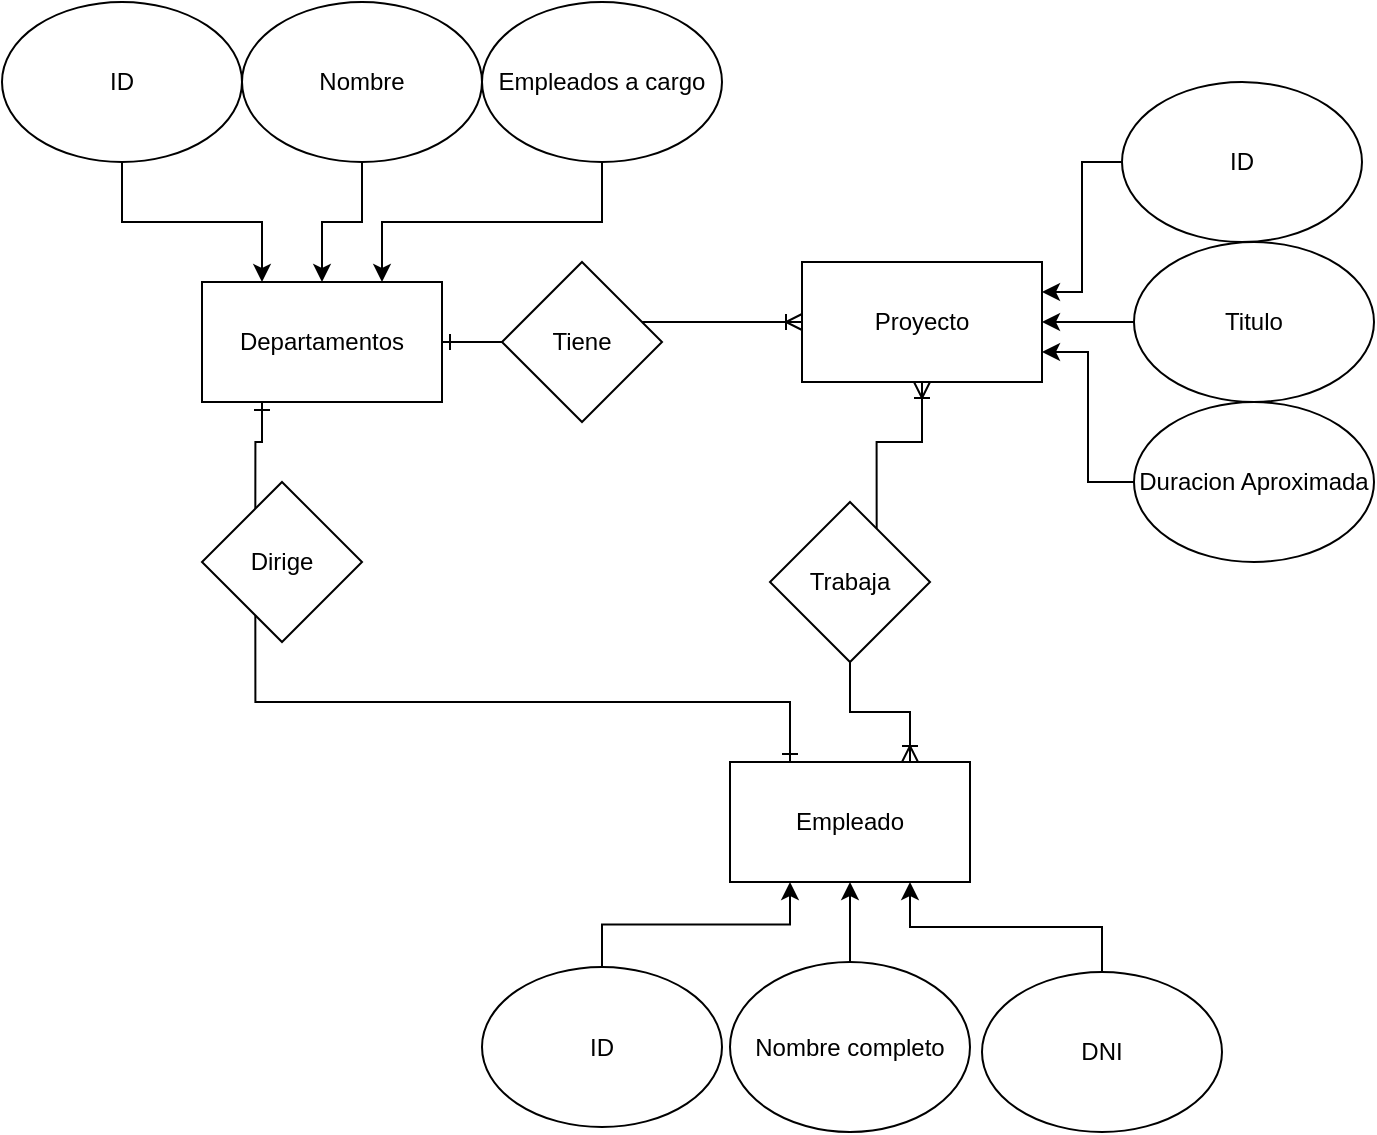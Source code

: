 <mxfile version="20.2.3" type="device"><diagram id="235FjCQtWnk-n9GZ_ud3" name="Página-1"><mxGraphModel dx="1865" dy="689" grid="1" gridSize="10" guides="1" tooltips="1" connect="1" arrows="1" fold="1" page="1" pageScale="1" pageWidth="827" pageHeight="1169" math="0" shadow="0"><root><mxCell id="0"/><mxCell id="1" parent="0"/><mxCell id="_HK-NUbmFywfg61ZETEQ-1" value="Departamentos" style="rounded=0;whiteSpace=wrap;html=1;" vertex="1" parent="1"><mxGeometry x="90" y="160" width="120" height="60" as="geometry"/></mxCell><mxCell id="_HK-NUbmFywfg61ZETEQ-3" style="edgeStyle=orthogonalEdgeStyle;rounded=0;orthogonalLoop=1;jettySize=auto;html=1;exitX=0.25;exitY=0;exitDx=0;exitDy=0;entryX=0.25;entryY=1;entryDx=0;entryDy=0;startArrow=none;endArrow=ERone;endFill=0;" edge="1" parent="1" source="_HK-NUbmFywfg61ZETEQ-4" target="_HK-NUbmFywfg61ZETEQ-1"><mxGeometry relative="1" as="geometry"/></mxCell><mxCell id="_HK-NUbmFywfg61ZETEQ-25" style="edgeStyle=orthogonalEdgeStyle;rounded=0;orthogonalLoop=1;jettySize=auto;html=1;exitX=0.75;exitY=0;exitDx=0;exitDy=0;entryX=0.5;entryY=1;entryDx=0;entryDy=0;startArrow=none;startFill=0;endArrow=ERoneToMany;endFill=0;" edge="1" parent="1" source="_HK-NUbmFywfg61ZETEQ-7" target="_HK-NUbmFywfg61ZETEQ-23"><mxGeometry relative="1" as="geometry"/></mxCell><mxCell id="_HK-NUbmFywfg61ZETEQ-2" value="Empleado" style="rounded=0;whiteSpace=wrap;html=1;" vertex="1" parent="1"><mxGeometry x="354" y="400" width="120" height="60" as="geometry"/></mxCell><mxCell id="_HK-NUbmFywfg61ZETEQ-4" value="Dirige" style="rhombus;whiteSpace=wrap;html=1;" vertex="1" parent="1"><mxGeometry x="90" y="260" width="80" height="80" as="geometry"/></mxCell><mxCell id="_HK-NUbmFywfg61ZETEQ-5" value="" style="edgeStyle=orthogonalEdgeStyle;rounded=0;orthogonalLoop=1;jettySize=auto;html=1;exitX=0.25;exitY=0;exitDx=0;exitDy=0;entryX=0.25;entryY=1;entryDx=0;entryDy=0;endArrow=none;startArrow=ERone;startFill=0;endFill=0;" edge="1" parent="1" source="_HK-NUbmFywfg61ZETEQ-2" target="_HK-NUbmFywfg61ZETEQ-4"><mxGeometry relative="1" as="geometry"><mxPoint x="384" y="420" as="sourcePoint"/><mxPoint x="384" y="210" as="targetPoint"/></mxGeometry></mxCell><mxCell id="_HK-NUbmFywfg61ZETEQ-19" style="edgeStyle=orthogonalEdgeStyle;rounded=0;orthogonalLoop=1;jettySize=auto;html=1;exitX=0.5;exitY=1;exitDx=0;exitDy=0;entryX=0.25;entryY=0;entryDx=0;entryDy=0;startArrow=none;startFill=0;endArrow=classic;endFill=1;" edge="1" parent="1" source="_HK-NUbmFywfg61ZETEQ-10" target="_HK-NUbmFywfg61ZETEQ-1"><mxGeometry relative="1" as="geometry"/></mxCell><mxCell id="_HK-NUbmFywfg61ZETEQ-10" value="ID" style="ellipse;whiteSpace=wrap;html=1;" vertex="1" parent="1"><mxGeometry x="-10" y="20" width="120" height="80" as="geometry"/></mxCell><mxCell id="_HK-NUbmFywfg61ZETEQ-20" style="edgeStyle=orthogonalEdgeStyle;rounded=0;orthogonalLoop=1;jettySize=auto;html=1;exitX=0.5;exitY=1;exitDx=0;exitDy=0;entryX=0.5;entryY=0;entryDx=0;entryDy=0;startArrow=none;startFill=0;endArrow=classic;endFill=1;" edge="1" parent="1" source="_HK-NUbmFywfg61ZETEQ-11" target="_HK-NUbmFywfg61ZETEQ-1"><mxGeometry relative="1" as="geometry"/></mxCell><mxCell id="_HK-NUbmFywfg61ZETEQ-11" value="Nombre" style="ellipse;whiteSpace=wrap;html=1;" vertex="1" parent="1"><mxGeometry x="110" y="20" width="120" height="80" as="geometry"/></mxCell><mxCell id="_HK-NUbmFywfg61ZETEQ-21" style="edgeStyle=orthogonalEdgeStyle;rounded=0;orthogonalLoop=1;jettySize=auto;html=1;exitX=0.5;exitY=1;exitDx=0;exitDy=0;entryX=0.75;entryY=0;entryDx=0;entryDy=0;startArrow=none;startFill=0;endArrow=classic;endFill=1;" edge="1" parent="1" source="_HK-NUbmFywfg61ZETEQ-12" target="_HK-NUbmFywfg61ZETEQ-1"><mxGeometry relative="1" as="geometry"/></mxCell><mxCell id="_HK-NUbmFywfg61ZETEQ-12" value="Empleados a cargo" style="ellipse;whiteSpace=wrap;html=1;" vertex="1" parent="1"><mxGeometry x="230" y="20" width="120" height="80" as="geometry"/></mxCell><mxCell id="_HK-NUbmFywfg61ZETEQ-16" style="edgeStyle=orthogonalEdgeStyle;rounded=0;orthogonalLoop=1;jettySize=auto;html=1;exitX=0.5;exitY=0;exitDx=0;exitDy=0;entryX=0.25;entryY=1;entryDx=0;entryDy=0;startArrow=none;startFill=0;endArrow=classic;endFill=1;" edge="1" parent="1" source="_HK-NUbmFywfg61ZETEQ-13" target="_HK-NUbmFywfg61ZETEQ-2"><mxGeometry relative="1" as="geometry"/></mxCell><mxCell id="_HK-NUbmFywfg61ZETEQ-13" value="ID" style="ellipse;whiteSpace=wrap;html=1;" vertex="1" parent="1"><mxGeometry x="230" y="502.5" width="120" height="80" as="geometry"/></mxCell><mxCell id="_HK-NUbmFywfg61ZETEQ-17" style="edgeStyle=orthogonalEdgeStyle;rounded=0;orthogonalLoop=1;jettySize=auto;html=1;exitX=0.5;exitY=0;exitDx=0;exitDy=0;entryX=0.5;entryY=1;entryDx=0;entryDy=0;startArrow=none;startFill=0;endArrow=classic;endFill=1;" edge="1" parent="1" source="_HK-NUbmFywfg61ZETEQ-14" target="_HK-NUbmFywfg61ZETEQ-2"><mxGeometry relative="1" as="geometry"/></mxCell><mxCell id="_HK-NUbmFywfg61ZETEQ-14" value="Nombre completo" style="ellipse;whiteSpace=wrap;html=1;" vertex="1" parent="1"><mxGeometry x="354" y="500" width="120" height="85" as="geometry"/></mxCell><mxCell id="_HK-NUbmFywfg61ZETEQ-18" style="edgeStyle=orthogonalEdgeStyle;rounded=0;orthogonalLoop=1;jettySize=auto;html=1;exitX=0.5;exitY=0;exitDx=0;exitDy=0;entryX=0.75;entryY=1;entryDx=0;entryDy=0;startArrow=none;startFill=0;endArrow=classic;endFill=1;" edge="1" parent="1" source="_HK-NUbmFywfg61ZETEQ-15" target="_HK-NUbmFywfg61ZETEQ-2"><mxGeometry relative="1" as="geometry"/></mxCell><mxCell id="_HK-NUbmFywfg61ZETEQ-15" value="DNI" style="ellipse;whiteSpace=wrap;html=1;" vertex="1" parent="1"><mxGeometry x="480" y="505" width="120" height="80" as="geometry"/></mxCell><mxCell id="_HK-NUbmFywfg61ZETEQ-24" style="edgeStyle=orthogonalEdgeStyle;rounded=0;orthogonalLoop=1;jettySize=auto;html=1;exitX=0;exitY=0.5;exitDx=0;exitDy=0;entryX=1;entryY=0.5;entryDx=0;entryDy=0;startArrow=ERoneToMany;startFill=0;endArrow=ERone;endFill=0;" edge="1" parent="1" source="_HK-NUbmFywfg61ZETEQ-23" target="_HK-NUbmFywfg61ZETEQ-1"><mxGeometry relative="1" as="geometry"/></mxCell><mxCell id="_HK-NUbmFywfg61ZETEQ-23" value="Proyecto" style="rounded=0;whiteSpace=wrap;html=1;" vertex="1" parent="1"><mxGeometry x="390" y="150" width="120" height="60" as="geometry"/></mxCell><mxCell id="_HK-NUbmFywfg61ZETEQ-7" value="Trabaja" style="rhombus;whiteSpace=wrap;html=1;" vertex="1" parent="1"><mxGeometry x="374" y="270" width="80" height="80" as="geometry"/></mxCell><mxCell id="_HK-NUbmFywfg61ZETEQ-26" value="" style="edgeStyle=orthogonalEdgeStyle;rounded=0;orthogonalLoop=1;jettySize=auto;html=1;exitX=0.75;exitY=0;exitDx=0;exitDy=0;entryX=0.5;entryY=1;entryDx=0;entryDy=0;startArrow=ERoneToMany;startFill=0;endArrow=none;endFill=0;" edge="1" parent="1" source="_HK-NUbmFywfg61ZETEQ-2" target="_HK-NUbmFywfg61ZETEQ-7"><mxGeometry relative="1" as="geometry"><mxPoint x="444" y="400" as="sourcePoint"/><mxPoint x="400" y="220" as="targetPoint"/></mxGeometry></mxCell><mxCell id="_HK-NUbmFywfg61ZETEQ-30" style="edgeStyle=orthogonalEdgeStyle;rounded=0;orthogonalLoop=1;jettySize=auto;html=1;exitX=0;exitY=0.5;exitDx=0;exitDy=0;entryX=1;entryY=0.25;entryDx=0;entryDy=0;startArrow=none;startFill=0;endArrow=classic;endFill=1;" edge="1" parent="1" source="_HK-NUbmFywfg61ZETEQ-27" target="_HK-NUbmFywfg61ZETEQ-23"><mxGeometry relative="1" as="geometry"/></mxCell><mxCell id="_HK-NUbmFywfg61ZETEQ-27" value="ID" style="ellipse;whiteSpace=wrap;html=1;" vertex="1" parent="1"><mxGeometry x="550" y="60" width="120" height="80" as="geometry"/></mxCell><mxCell id="_HK-NUbmFywfg61ZETEQ-31" style="edgeStyle=orthogonalEdgeStyle;rounded=0;orthogonalLoop=1;jettySize=auto;html=1;exitX=0;exitY=0.5;exitDx=0;exitDy=0;entryX=1;entryY=0.5;entryDx=0;entryDy=0;startArrow=none;startFill=0;endArrow=classic;endFill=1;" edge="1" parent="1" source="_HK-NUbmFywfg61ZETEQ-28" target="_HK-NUbmFywfg61ZETEQ-23"><mxGeometry relative="1" as="geometry"/></mxCell><mxCell id="_HK-NUbmFywfg61ZETEQ-28" value="Titulo" style="ellipse;whiteSpace=wrap;html=1;" vertex="1" parent="1"><mxGeometry x="556" y="140" width="120" height="80" as="geometry"/></mxCell><mxCell id="_HK-NUbmFywfg61ZETEQ-32" style="edgeStyle=orthogonalEdgeStyle;rounded=0;orthogonalLoop=1;jettySize=auto;html=1;exitX=0;exitY=0.5;exitDx=0;exitDy=0;entryX=1;entryY=0.75;entryDx=0;entryDy=0;startArrow=none;startFill=0;endArrow=classic;endFill=1;" edge="1" parent="1" source="_HK-NUbmFywfg61ZETEQ-29" target="_HK-NUbmFywfg61ZETEQ-23"><mxGeometry relative="1" as="geometry"/></mxCell><mxCell id="_HK-NUbmFywfg61ZETEQ-29" value="Duracion Aproximada" style="ellipse;whiteSpace=wrap;html=1;" vertex="1" parent="1"><mxGeometry x="556" y="220" width="120" height="80" as="geometry"/></mxCell><mxCell id="_HK-NUbmFywfg61ZETEQ-33" value="Tiene" style="rhombus;whiteSpace=wrap;html=1;" vertex="1" parent="1"><mxGeometry x="240" y="150" width="80" height="80" as="geometry"/></mxCell></root></mxGraphModel></diagram></mxfile>